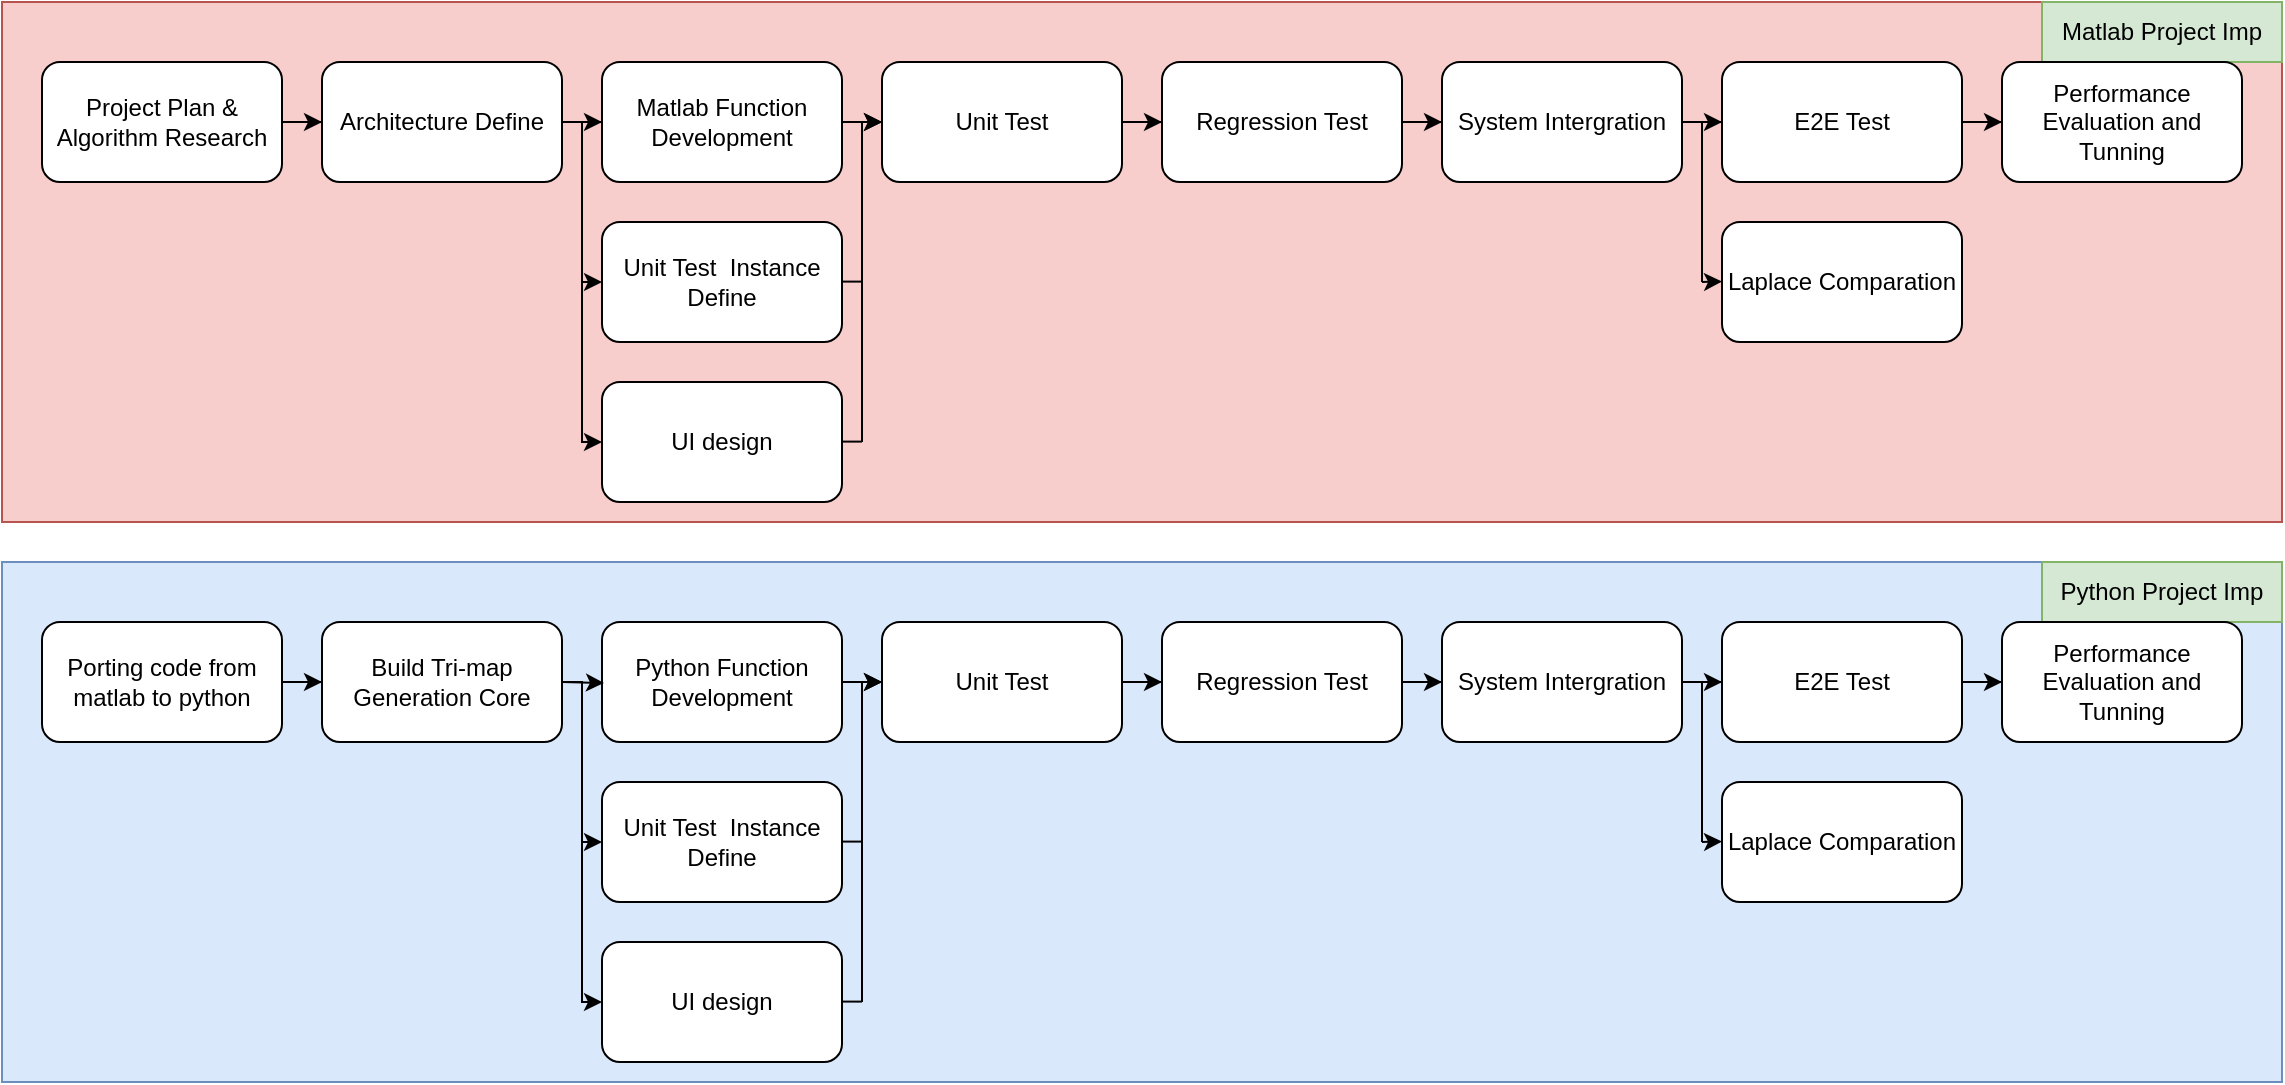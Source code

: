 <mxfile version="23.0.2" type="device">
  <diagram name="Page-1" id="gKezTDWPGaHy0wov9wzG">
    <mxGraphModel dx="2206" dy="1338" grid="1" gridSize="10" guides="1" tooltips="1" connect="1" arrows="1" fold="1" page="1" pageScale="1" pageWidth="1169" pageHeight="827" math="0" shadow="0">
      <root>
        <mxCell id="0" />
        <mxCell id="1" parent="0" />
        <mxCell id="vnk1TbiymSxgk0gkjhPU-33" value="" style="rounded=0;whiteSpace=wrap;html=1;fillColor=#f8cecc;strokeColor=#b85450;" vertex="1" parent="1">
          <mxGeometry x="20" y="40" width="1140" height="260" as="geometry" />
        </mxCell>
        <mxCell id="vnk1TbiymSxgk0gkjhPU-6" value="" style="edgeStyle=orthogonalEdgeStyle;rounded=0;orthogonalLoop=1;jettySize=auto;html=1;" edge="1" parent="1" source="vnk1TbiymSxgk0gkjhPU-1" target="vnk1TbiymSxgk0gkjhPU-4">
          <mxGeometry relative="1" as="geometry" />
        </mxCell>
        <mxCell id="vnk1TbiymSxgk0gkjhPU-1" value="Project Plan &amp;amp;&lt;br&gt;Algorithm Research" style="rounded=1;whiteSpace=wrap;html=1;" vertex="1" parent="1">
          <mxGeometry x="40" y="70" width="120" height="60" as="geometry" />
        </mxCell>
        <mxCell id="vnk1TbiymSxgk0gkjhPU-13" value="" style="edgeStyle=orthogonalEdgeStyle;rounded=0;orthogonalLoop=1;jettySize=auto;html=1;" edge="1" parent="1" source="vnk1TbiymSxgk0gkjhPU-2" target="vnk1TbiymSxgk0gkjhPU-5">
          <mxGeometry relative="1" as="geometry" />
        </mxCell>
        <mxCell id="vnk1TbiymSxgk0gkjhPU-2" value="Matlab Function&lt;br&gt;Development" style="rounded=1;whiteSpace=wrap;html=1;" vertex="1" parent="1">
          <mxGeometry x="320" y="70" width="120" height="60" as="geometry" />
        </mxCell>
        <mxCell id="vnk1TbiymSxgk0gkjhPU-3" value="Unit Test&amp;nbsp; Instance Define" style="rounded=1;whiteSpace=wrap;html=1;" vertex="1" parent="1">
          <mxGeometry x="320" y="150" width="120" height="60" as="geometry" />
        </mxCell>
        <mxCell id="vnk1TbiymSxgk0gkjhPU-7" value="" style="edgeStyle=orthogonalEdgeStyle;rounded=0;orthogonalLoop=1;jettySize=auto;html=1;" edge="1" parent="1" source="vnk1TbiymSxgk0gkjhPU-4" target="vnk1TbiymSxgk0gkjhPU-2">
          <mxGeometry relative="1" as="geometry" />
        </mxCell>
        <mxCell id="vnk1TbiymSxgk0gkjhPU-8" style="edgeStyle=orthogonalEdgeStyle;rounded=0;orthogonalLoop=1;jettySize=auto;html=1;entryX=0;entryY=0.5;entryDx=0;entryDy=0;exitX=1;exitY=0.5;exitDx=0;exitDy=0;" edge="1" parent="1" source="vnk1TbiymSxgk0gkjhPU-4" target="vnk1TbiymSxgk0gkjhPU-3">
          <mxGeometry relative="1" as="geometry">
            <Array as="points">
              <mxPoint x="310" y="100" />
              <mxPoint x="310" y="180" />
            </Array>
          </mxGeometry>
        </mxCell>
        <mxCell id="vnk1TbiymSxgk0gkjhPU-4" value="Architecture Define" style="rounded=1;whiteSpace=wrap;html=1;" vertex="1" parent="1">
          <mxGeometry x="180" y="70" width="120" height="60" as="geometry" />
        </mxCell>
        <mxCell id="vnk1TbiymSxgk0gkjhPU-14" value="" style="edgeStyle=orthogonalEdgeStyle;rounded=0;orthogonalLoop=1;jettySize=auto;html=1;" edge="1" parent="1" source="vnk1TbiymSxgk0gkjhPU-5" target="vnk1TbiymSxgk0gkjhPU-12">
          <mxGeometry relative="1" as="geometry" />
        </mxCell>
        <mxCell id="vnk1TbiymSxgk0gkjhPU-5" value="Unit Test" style="rounded=1;whiteSpace=wrap;html=1;" vertex="1" parent="1">
          <mxGeometry x="460" y="70" width="120" height="60" as="geometry" />
        </mxCell>
        <mxCell id="vnk1TbiymSxgk0gkjhPU-27" value="" style="edgeStyle=orthogonalEdgeStyle;rounded=0;orthogonalLoop=1;jettySize=auto;html=1;" edge="1" parent="1" source="vnk1TbiymSxgk0gkjhPU-12" target="vnk1TbiymSxgk0gkjhPU-24">
          <mxGeometry relative="1" as="geometry" />
        </mxCell>
        <mxCell id="vnk1TbiymSxgk0gkjhPU-12" value="Regression Test" style="rounded=1;whiteSpace=wrap;html=1;" vertex="1" parent="1">
          <mxGeometry x="600" y="70" width="120" height="60" as="geometry" />
        </mxCell>
        <mxCell id="vnk1TbiymSxgk0gkjhPU-17" style="edgeStyle=orthogonalEdgeStyle;rounded=0;orthogonalLoop=1;jettySize=auto;html=1;exitX=0;exitY=0.5;exitDx=0;exitDy=0;endArrow=none;endFill=0;startArrow=classic;startFill=1;" edge="1" parent="1" source="vnk1TbiymSxgk0gkjhPU-16">
          <mxGeometry relative="1" as="geometry">
            <mxPoint x="310" y="180" as="targetPoint" />
            <Array as="points">
              <mxPoint x="310" y="260" />
            </Array>
          </mxGeometry>
        </mxCell>
        <mxCell id="vnk1TbiymSxgk0gkjhPU-16" value="UI design" style="rounded=1;whiteSpace=wrap;html=1;" vertex="1" parent="1">
          <mxGeometry x="320" y="230" width="120" height="60" as="geometry" />
        </mxCell>
        <mxCell id="vnk1TbiymSxgk0gkjhPU-20" value="" style="edgeStyle=orthogonalEdgeStyle;rounded=0;orthogonalLoop=1;jettySize=auto;html=1;" edge="1" parent="1">
          <mxGeometry relative="1" as="geometry">
            <mxPoint x="440" y="100" as="sourcePoint" />
            <mxPoint x="460" y="100" as="targetPoint" />
          </mxGeometry>
        </mxCell>
        <mxCell id="vnk1TbiymSxgk0gkjhPU-21" value="" style="endArrow=none;html=1;rounded=0;" edge="1" parent="1">
          <mxGeometry width="50" height="50" relative="1" as="geometry">
            <mxPoint x="440" y="179.8" as="sourcePoint" />
            <mxPoint x="450" y="179.8" as="targetPoint" />
          </mxGeometry>
        </mxCell>
        <mxCell id="vnk1TbiymSxgk0gkjhPU-22" value="" style="endArrow=none;html=1;rounded=0;" edge="1" parent="1">
          <mxGeometry width="50" height="50" relative="1" as="geometry">
            <mxPoint x="440" y="259.8" as="sourcePoint" />
            <mxPoint x="450" y="259.8" as="targetPoint" />
          </mxGeometry>
        </mxCell>
        <mxCell id="vnk1TbiymSxgk0gkjhPU-23" value="" style="endArrow=none;html=1;rounded=0;" edge="1" parent="1">
          <mxGeometry width="50" height="50" relative="1" as="geometry">
            <mxPoint x="450" y="100" as="sourcePoint" />
            <mxPoint x="450" y="260" as="targetPoint" />
          </mxGeometry>
        </mxCell>
        <mxCell id="vnk1TbiymSxgk0gkjhPU-28" value="" style="edgeStyle=orthogonalEdgeStyle;rounded=0;orthogonalLoop=1;jettySize=auto;html=1;" edge="1" parent="1" source="vnk1TbiymSxgk0gkjhPU-24" target="vnk1TbiymSxgk0gkjhPU-25">
          <mxGeometry relative="1" as="geometry" />
        </mxCell>
        <mxCell id="vnk1TbiymSxgk0gkjhPU-24" value="System Intergration" style="rounded=1;whiteSpace=wrap;html=1;" vertex="1" parent="1">
          <mxGeometry x="740" y="70" width="120" height="60" as="geometry" />
        </mxCell>
        <mxCell id="vnk1TbiymSxgk0gkjhPU-90" value="" style="edgeStyle=orthogonalEdgeStyle;rounded=0;orthogonalLoop=1;jettySize=auto;html=1;" edge="1" parent="1" source="vnk1TbiymSxgk0gkjhPU-25" target="vnk1TbiymSxgk0gkjhPU-89">
          <mxGeometry relative="1" as="geometry" />
        </mxCell>
        <mxCell id="vnk1TbiymSxgk0gkjhPU-25" value="E2E Test" style="rounded=1;whiteSpace=wrap;html=1;" vertex="1" parent="1">
          <mxGeometry x="880" y="70" width="120" height="60" as="geometry" />
        </mxCell>
        <mxCell id="vnk1TbiymSxgk0gkjhPU-26" value="Laplace Comparation" style="rounded=1;whiteSpace=wrap;html=1;" vertex="1" parent="1">
          <mxGeometry x="880" y="150" width="120" height="60" as="geometry" />
        </mxCell>
        <mxCell id="vnk1TbiymSxgk0gkjhPU-29" value="" style="endArrow=classic;html=1;rounded=0;" edge="1" parent="1">
          <mxGeometry width="50" height="50" relative="1" as="geometry">
            <mxPoint x="870" y="180" as="sourcePoint" />
            <mxPoint x="880" y="179.8" as="targetPoint" />
          </mxGeometry>
        </mxCell>
        <mxCell id="vnk1TbiymSxgk0gkjhPU-30" value="" style="endArrow=none;html=1;rounded=0;" edge="1" parent="1">
          <mxGeometry width="50" height="50" relative="1" as="geometry">
            <mxPoint x="870" y="180" as="sourcePoint" />
            <mxPoint x="870" y="100" as="targetPoint" />
          </mxGeometry>
        </mxCell>
        <mxCell id="vnk1TbiymSxgk0gkjhPU-34" value="Matlab Project Imp" style="rounded=0;whiteSpace=wrap;html=1;fillColor=#d5e8d4;strokeColor=#82b366;" vertex="1" parent="1">
          <mxGeometry x="1040" y="40" width="120" height="30" as="geometry" />
        </mxCell>
        <mxCell id="vnk1TbiymSxgk0gkjhPU-61" value="" style="rounded=0;whiteSpace=wrap;html=1;fillColor=#dae8fc;strokeColor=#6c8ebf;" vertex="1" parent="1">
          <mxGeometry x="20" y="320" width="1140" height="260" as="geometry" />
        </mxCell>
        <mxCell id="vnk1TbiymSxgk0gkjhPU-88" value="" style="edgeStyle=orthogonalEdgeStyle;rounded=0;orthogonalLoop=1;jettySize=auto;html=1;" edge="1" parent="1" source="vnk1TbiymSxgk0gkjhPU-63" target="vnk1TbiymSxgk0gkjhPU-87">
          <mxGeometry relative="1" as="geometry" />
        </mxCell>
        <mxCell id="vnk1TbiymSxgk0gkjhPU-63" value="Porting code from matlab to python" style="rounded=1;whiteSpace=wrap;html=1;" vertex="1" parent="1">
          <mxGeometry x="40" y="350" width="120" height="60" as="geometry" />
        </mxCell>
        <mxCell id="vnk1TbiymSxgk0gkjhPU-64" value="" style="edgeStyle=orthogonalEdgeStyle;rounded=0;orthogonalLoop=1;jettySize=auto;html=1;" edge="1" source="vnk1TbiymSxgk0gkjhPU-65" target="vnk1TbiymSxgk0gkjhPU-71" parent="1">
          <mxGeometry relative="1" as="geometry" />
        </mxCell>
        <mxCell id="vnk1TbiymSxgk0gkjhPU-65" value="Python Function&lt;br&gt;Development" style="rounded=1;whiteSpace=wrap;html=1;" vertex="1" parent="1">
          <mxGeometry x="320" y="350" width="120" height="60" as="geometry" />
        </mxCell>
        <mxCell id="vnk1TbiymSxgk0gkjhPU-66" value="Unit Test&amp;nbsp; Instance Define" style="rounded=1;whiteSpace=wrap;html=1;" vertex="1" parent="1">
          <mxGeometry x="320" y="430" width="120" height="60" as="geometry" />
        </mxCell>
        <mxCell id="vnk1TbiymSxgk0gkjhPU-67" value="" style="edgeStyle=orthogonalEdgeStyle;rounded=0;orthogonalLoop=1;jettySize=auto;html=1;" edge="1" target="vnk1TbiymSxgk0gkjhPU-65" parent="1">
          <mxGeometry relative="1" as="geometry">
            <mxPoint x="300" y="380" as="sourcePoint" />
          </mxGeometry>
        </mxCell>
        <mxCell id="vnk1TbiymSxgk0gkjhPU-68" style="edgeStyle=orthogonalEdgeStyle;rounded=0;orthogonalLoop=1;jettySize=auto;html=1;entryX=0;entryY=0.5;entryDx=0;entryDy=0;exitX=1;exitY=0.5;exitDx=0;exitDy=0;" edge="1" target="vnk1TbiymSxgk0gkjhPU-66" parent="1">
          <mxGeometry relative="1" as="geometry">
            <mxPoint x="300" y="380" as="sourcePoint" />
            <Array as="points">
              <mxPoint x="310" y="380" />
              <mxPoint x="310" y="460" />
            </Array>
          </mxGeometry>
        </mxCell>
        <mxCell id="vnk1TbiymSxgk0gkjhPU-70" value="" style="edgeStyle=orthogonalEdgeStyle;rounded=0;orthogonalLoop=1;jettySize=auto;html=1;" edge="1" source="vnk1TbiymSxgk0gkjhPU-71" target="vnk1TbiymSxgk0gkjhPU-73" parent="1">
          <mxGeometry relative="1" as="geometry" />
        </mxCell>
        <mxCell id="vnk1TbiymSxgk0gkjhPU-71" value="Unit Test" style="rounded=1;whiteSpace=wrap;html=1;" vertex="1" parent="1">
          <mxGeometry x="460" y="350" width="120" height="60" as="geometry" />
        </mxCell>
        <mxCell id="vnk1TbiymSxgk0gkjhPU-72" value="" style="edgeStyle=orthogonalEdgeStyle;rounded=0;orthogonalLoop=1;jettySize=auto;html=1;" edge="1" source="vnk1TbiymSxgk0gkjhPU-73" target="vnk1TbiymSxgk0gkjhPU-81" parent="1">
          <mxGeometry relative="1" as="geometry" />
        </mxCell>
        <mxCell id="vnk1TbiymSxgk0gkjhPU-73" value="Regression Test" style="rounded=1;whiteSpace=wrap;html=1;" vertex="1" parent="1">
          <mxGeometry x="600" y="350" width="120" height="60" as="geometry" />
        </mxCell>
        <mxCell id="vnk1TbiymSxgk0gkjhPU-74" style="edgeStyle=orthogonalEdgeStyle;rounded=0;orthogonalLoop=1;jettySize=auto;html=1;exitX=0;exitY=0.5;exitDx=0;exitDy=0;endArrow=none;endFill=0;startArrow=classic;startFill=1;" edge="1" source="vnk1TbiymSxgk0gkjhPU-75" parent="1">
          <mxGeometry relative="1" as="geometry">
            <mxPoint x="310" y="460" as="targetPoint" />
            <Array as="points">
              <mxPoint x="310" y="540" />
            </Array>
          </mxGeometry>
        </mxCell>
        <mxCell id="vnk1TbiymSxgk0gkjhPU-75" value="UI design" style="rounded=1;whiteSpace=wrap;html=1;" vertex="1" parent="1">
          <mxGeometry x="320" y="510" width="120" height="60" as="geometry" />
        </mxCell>
        <mxCell id="vnk1TbiymSxgk0gkjhPU-76" value="" style="edgeStyle=orthogonalEdgeStyle;rounded=0;orthogonalLoop=1;jettySize=auto;html=1;" edge="1" parent="1">
          <mxGeometry relative="1" as="geometry">
            <mxPoint x="440" y="380" as="sourcePoint" />
            <mxPoint x="460" y="380" as="targetPoint" />
          </mxGeometry>
        </mxCell>
        <mxCell id="vnk1TbiymSxgk0gkjhPU-77" value="" style="endArrow=none;html=1;rounded=0;" edge="1" parent="1">
          <mxGeometry width="50" height="50" relative="1" as="geometry">
            <mxPoint x="440" y="459.8" as="sourcePoint" />
            <mxPoint x="450" y="459.8" as="targetPoint" />
          </mxGeometry>
        </mxCell>
        <mxCell id="vnk1TbiymSxgk0gkjhPU-78" value="" style="endArrow=none;html=1;rounded=0;" edge="1" parent="1">
          <mxGeometry width="50" height="50" relative="1" as="geometry">
            <mxPoint x="440" y="539.8" as="sourcePoint" />
            <mxPoint x="450" y="539.8" as="targetPoint" />
          </mxGeometry>
        </mxCell>
        <mxCell id="vnk1TbiymSxgk0gkjhPU-79" value="" style="endArrow=none;html=1;rounded=0;" edge="1" parent="1">
          <mxGeometry width="50" height="50" relative="1" as="geometry">
            <mxPoint x="450" y="380" as="sourcePoint" />
            <mxPoint x="450" y="540" as="targetPoint" />
          </mxGeometry>
        </mxCell>
        <mxCell id="vnk1TbiymSxgk0gkjhPU-80" value="" style="edgeStyle=orthogonalEdgeStyle;rounded=0;orthogonalLoop=1;jettySize=auto;html=1;" edge="1" source="vnk1TbiymSxgk0gkjhPU-81" target="vnk1TbiymSxgk0gkjhPU-82" parent="1">
          <mxGeometry relative="1" as="geometry" />
        </mxCell>
        <mxCell id="vnk1TbiymSxgk0gkjhPU-81" value="System Intergration" style="rounded=1;whiteSpace=wrap;html=1;" vertex="1" parent="1">
          <mxGeometry x="740" y="350" width="120" height="60" as="geometry" />
        </mxCell>
        <mxCell id="vnk1TbiymSxgk0gkjhPU-92" value="" style="edgeStyle=orthogonalEdgeStyle;rounded=0;orthogonalLoop=1;jettySize=auto;html=1;" edge="1" parent="1" source="vnk1TbiymSxgk0gkjhPU-82" target="vnk1TbiymSxgk0gkjhPU-91">
          <mxGeometry relative="1" as="geometry" />
        </mxCell>
        <mxCell id="vnk1TbiymSxgk0gkjhPU-82" value="E2E Test" style="rounded=1;whiteSpace=wrap;html=1;" vertex="1" parent="1">
          <mxGeometry x="880" y="350" width="120" height="60" as="geometry" />
        </mxCell>
        <mxCell id="vnk1TbiymSxgk0gkjhPU-83" value="Laplace Comparation" style="rounded=1;whiteSpace=wrap;html=1;" vertex="1" parent="1">
          <mxGeometry x="880" y="430" width="120" height="60" as="geometry" />
        </mxCell>
        <mxCell id="vnk1TbiymSxgk0gkjhPU-84" value="" style="endArrow=classic;html=1;rounded=0;" edge="1" parent="1">
          <mxGeometry width="50" height="50" relative="1" as="geometry">
            <mxPoint x="870" y="460" as="sourcePoint" />
            <mxPoint x="880" y="459.8" as="targetPoint" />
          </mxGeometry>
        </mxCell>
        <mxCell id="vnk1TbiymSxgk0gkjhPU-85" value="" style="endArrow=none;html=1;rounded=0;" edge="1" parent="1">
          <mxGeometry width="50" height="50" relative="1" as="geometry">
            <mxPoint x="870" y="460" as="sourcePoint" />
            <mxPoint x="870" y="380" as="targetPoint" />
          </mxGeometry>
        </mxCell>
        <mxCell id="vnk1TbiymSxgk0gkjhPU-86" value="Python Project Imp" style="rounded=0;whiteSpace=wrap;html=1;fillColor=#d5e8d4;strokeColor=#82b366;" vertex="1" parent="1">
          <mxGeometry x="1040" y="320" width="120" height="30" as="geometry" />
        </mxCell>
        <mxCell id="vnk1TbiymSxgk0gkjhPU-87" value="Build Tri-map&lt;br&gt;Generation Core" style="rounded=1;whiteSpace=wrap;html=1;" vertex="1" parent="1">
          <mxGeometry x="180" y="350" width="120" height="60" as="geometry" />
        </mxCell>
        <mxCell id="vnk1TbiymSxgk0gkjhPU-89" value="Performance Evaluation and Tunning" style="rounded=1;whiteSpace=wrap;html=1;" vertex="1" parent="1">
          <mxGeometry x="1020" y="70" width="120" height="60" as="geometry" />
        </mxCell>
        <mxCell id="vnk1TbiymSxgk0gkjhPU-91" value="Performance Evaluation and Tunning" style="rounded=1;whiteSpace=wrap;html=1;" vertex="1" parent="1">
          <mxGeometry x="1020" y="350" width="120" height="60" as="geometry" />
        </mxCell>
      </root>
    </mxGraphModel>
  </diagram>
</mxfile>
